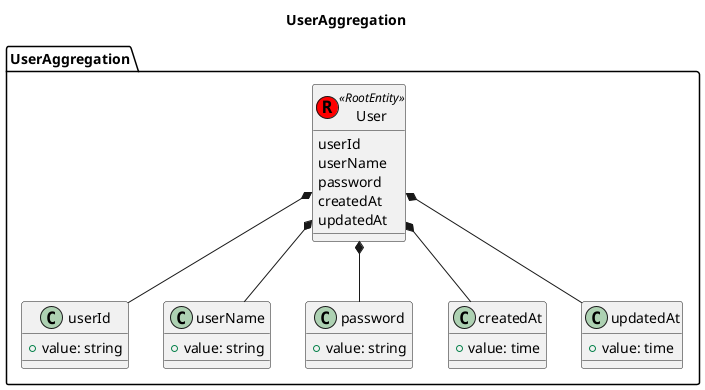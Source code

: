 @startuml UserAggregation

title UserAggregation

package "UserAggregation" {
    ' 1. エンティティの定義
    class User << (R,red) RootEntity >> {
        userId
        userName
        password
        createdAt
        updatedAt
    }

    class userId {
        + value: string
    }

    class userName {
        + value: string
    }

    class password {
        + value: string
    }

    class createdAt {
        + value: time
    }

    class updatedAt {
        + value: time
    }

    User *-down- userId
    User *-down- userName
    User *-down- password
    User *-down- createdAt
    User *-down- updatedAt

}

@enduml